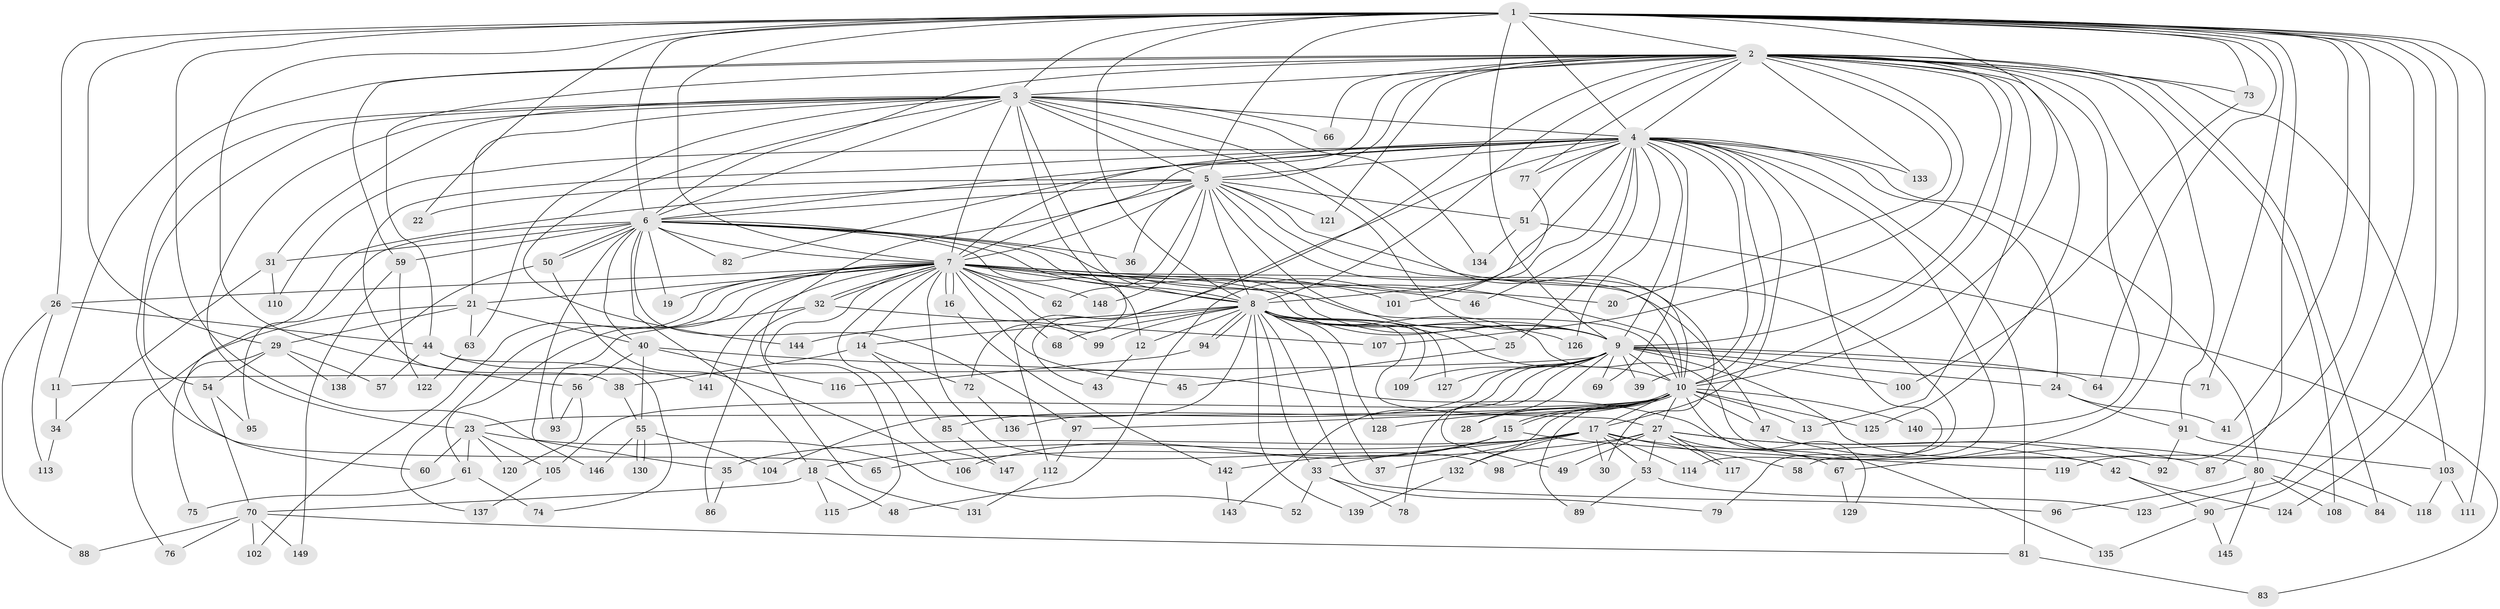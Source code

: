// Generated by graph-tools (version 1.1) at 2025/43/03/09/25 04:43:45]
// undirected, 149 vertices, 323 edges
graph export_dot {
graph [start="1"]
  node [color=gray90,style=filled];
  1;
  2;
  3;
  4;
  5;
  6;
  7;
  8;
  9;
  10;
  11;
  12;
  13;
  14;
  15;
  16;
  17;
  18;
  19;
  20;
  21;
  22;
  23;
  24;
  25;
  26;
  27;
  28;
  29;
  30;
  31;
  32;
  33;
  34;
  35;
  36;
  37;
  38;
  39;
  40;
  41;
  42;
  43;
  44;
  45;
  46;
  47;
  48;
  49;
  50;
  51;
  52;
  53;
  54;
  55;
  56;
  57;
  58;
  59;
  60;
  61;
  62;
  63;
  64;
  65;
  66;
  67;
  68;
  69;
  70;
  71;
  72;
  73;
  74;
  75;
  76;
  77;
  78;
  79;
  80;
  81;
  82;
  83;
  84;
  85;
  86;
  87;
  88;
  89;
  90;
  91;
  92;
  93;
  94;
  95;
  96;
  97;
  98;
  99;
  100;
  101;
  102;
  103;
  104;
  105;
  106;
  107;
  108;
  109;
  110;
  111;
  112;
  113;
  114;
  115;
  116;
  117;
  118;
  119;
  120;
  121;
  122;
  123;
  124;
  125;
  126;
  127;
  128;
  129;
  130;
  131;
  132;
  133;
  134;
  135;
  136;
  137;
  138;
  139;
  140;
  141;
  142;
  143;
  144;
  145;
  146;
  147;
  148;
  149;
  1 -- 2;
  1 -- 3;
  1 -- 4;
  1 -- 5;
  1 -- 6;
  1 -- 7;
  1 -- 8;
  1 -- 9;
  1 -- 10;
  1 -- 22;
  1 -- 26;
  1 -- 29;
  1 -- 35;
  1 -- 41;
  1 -- 56;
  1 -- 64;
  1 -- 71;
  1 -- 73;
  1 -- 87;
  1 -- 90;
  1 -- 111;
  1 -- 119;
  1 -- 123;
  1 -- 124;
  2 -- 3;
  2 -- 4;
  2 -- 5;
  2 -- 6;
  2 -- 7;
  2 -- 8;
  2 -- 9;
  2 -- 10;
  2 -- 11;
  2 -- 13;
  2 -- 20;
  2 -- 43;
  2 -- 44;
  2 -- 59;
  2 -- 66;
  2 -- 67;
  2 -- 73;
  2 -- 77;
  2 -- 84;
  2 -- 91;
  2 -- 103;
  2 -- 107;
  2 -- 108;
  2 -- 121;
  2 -- 125;
  2 -- 133;
  2 -- 140;
  3 -- 4;
  3 -- 5;
  3 -- 6;
  3 -- 7;
  3 -- 8;
  3 -- 9;
  3 -- 10;
  3 -- 21;
  3 -- 23;
  3 -- 31;
  3 -- 54;
  3 -- 63;
  3 -- 65;
  3 -- 66;
  3 -- 72;
  3 -- 134;
  3 -- 144;
  4 -- 5;
  4 -- 6;
  4 -- 7;
  4 -- 8;
  4 -- 9;
  4 -- 10;
  4 -- 17;
  4 -- 24;
  4 -- 25;
  4 -- 38;
  4 -- 39;
  4 -- 46;
  4 -- 48;
  4 -- 51;
  4 -- 58;
  4 -- 69;
  4 -- 77;
  4 -- 80;
  4 -- 81;
  4 -- 82;
  4 -- 110;
  4 -- 112;
  4 -- 114;
  4 -- 126;
  4 -- 133;
  5 -- 6;
  5 -- 7;
  5 -- 8;
  5 -- 9;
  5 -- 10;
  5 -- 22;
  5 -- 30;
  5 -- 36;
  5 -- 51;
  5 -- 60;
  5 -- 62;
  5 -- 79;
  5 -- 121;
  5 -- 131;
  5 -- 148;
  6 -- 7;
  6 -- 8;
  6 -- 9;
  6 -- 10;
  6 -- 12;
  6 -- 18;
  6 -- 19;
  6 -- 31;
  6 -- 36;
  6 -- 40;
  6 -- 50;
  6 -- 50;
  6 -- 59;
  6 -- 82;
  6 -- 95;
  6 -- 97;
  6 -- 146;
  7 -- 8;
  7 -- 9;
  7 -- 10;
  7 -- 14;
  7 -- 16;
  7 -- 16;
  7 -- 19;
  7 -- 20;
  7 -- 21;
  7 -- 26;
  7 -- 32;
  7 -- 32;
  7 -- 45;
  7 -- 46;
  7 -- 47;
  7 -- 61;
  7 -- 62;
  7 -- 68;
  7 -- 98;
  7 -- 99;
  7 -- 101;
  7 -- 102;
  7 -- 115;
  7 -- 137;
  7 -- 141;
  7 -- 147;
  7 -- 148;
  8 -- 9;
  8 -- 10;
  8 -- 12;
  8 -- 14;
  8 -- 25;
  8 -- 27;
  8 -- 33;
  8 -- 37;
  8 -- 42;
  8 -- 68;
  8 -- 94;
  8 -- 94;
  8 -- 96;
  8 -- 99;
  8 -- 104;
  8 -- 109;
  8 -- 126;
  8 -- 127;
  8 -- 128;
  8 -- 139;
  8 -- 144;
  9 -- 10;
  9 -- 11;
  9 -- 24;
  9 -- 28;
  9 -- 39;
  9 -- 49;
  9 -- 64;
  9 -- 69;
  9 -- 71;
  9 -- 78;
  9 -- 100;
  9 -- 109;
  9 -- 118;
  9 -- 127;
  9 -- 136;
  9 -- 143;
  10 -- 13;
  10 -- 15;
  10 -- 15;
  10 -- 17;
  10 -- 23;
  10 -- 27;
  10 -- 28;
  10 -- 47;
  10 -- 85;
  10 -- 89;
  10 -- 97;
  10 -- 105;
  10 -- 125;
  10 -- 128;
  10 -- 129;
  10 -- 132;
  10 -- 140;
  11 -- 34;
  12 -- 43;
  14 -- 38;
  14 -- 72;
  14 -- 85;
  15 -- 106;
  15 -- 119;
  15 -- 142;
  16 -- 142;
  17 -- 18;
  17 -- 30;
  17 -- 33;
  17 -- 35;
  17 -- 37;
  17 -- 42;
  17 -- 53;
  17 -- 58;
  17 -- 114;
  17 -- 132;
  18 -- 48;
  18 -- 70;
  18 -- 115;
  21 -- 29;
  21 -- 40;
  21 -- 63;
  21 -- 76;
  23 -- 52;
  23 -- 60;
  23 -- 61;
  23 -- 105;
  23 -- 120;
  24 -- 41;
  24 -- 91;
  25 -- 45;
  26 -- 44;
  26 -- 88;
  26 -- 113;
  27 -- 49;
  27 -- 53;
  27 -- 65;
  27 -- 67;
  27 -- 87;
  27 -- 92;
  27 -- 98;
  27 -- 117;
  27 -- 117;
  29 -- 54;
  29 -- 57;
  29 -- 75;
  29 -- 138;
  31 -- 34;
  31 -- 110;
  32 -- 86;
  32 -- 93;
  32 -- 107;
  33 -- 52;
  33 -- 78;
  33 -- 79;
  34 -- 113;
  35 -- 86;
  38 -- 55;
  40 -- 55;
  40 -- 56;
  40 -- 116;
  40 -- 135;
  42 -- 90;
  42 -- 124;
  44 -- 57;
  44 -- 74;
  44 -- 141;
  47 -- 80;
  50 -- 106;
  50 -- 138;
  51 -- 83;
  51 -- 134;
  53 -- 89;
  53 -- 123;
  54 -- 70;
  54 -- 95;
  55 -- 104;
  55 -- 130;
  55 -- 130;
  55 -- 146;
  56 -- 93;
  56 -- 120;
  59 -- 122;
  59 -- 149;
  61 -- 74;
  61 -- 75;
  63 -- 122;
  67 -- 129;
  70 -- 76;
  70 -- 81;
  70 -- 88;
  70 -- 102;
  70 -- 149;
  72 -- 136;
  73 -- 100;
  77 -- 101;
  80 -- 84;
  80 -- 96;
  80 -- 108;
  80 -- 145;
  81 -- 83;
  85 -- 147;
  90 -- 135;
  90 -- 145;
  91 -- 92;
  91 -- 103;
  94 -- 116;
  97 -- 112;
  103 -- 111;
  103 -- 118;
  105 -- 137;
  112 -- 131;
  132 -- 139;
  142 -- 143;
}
